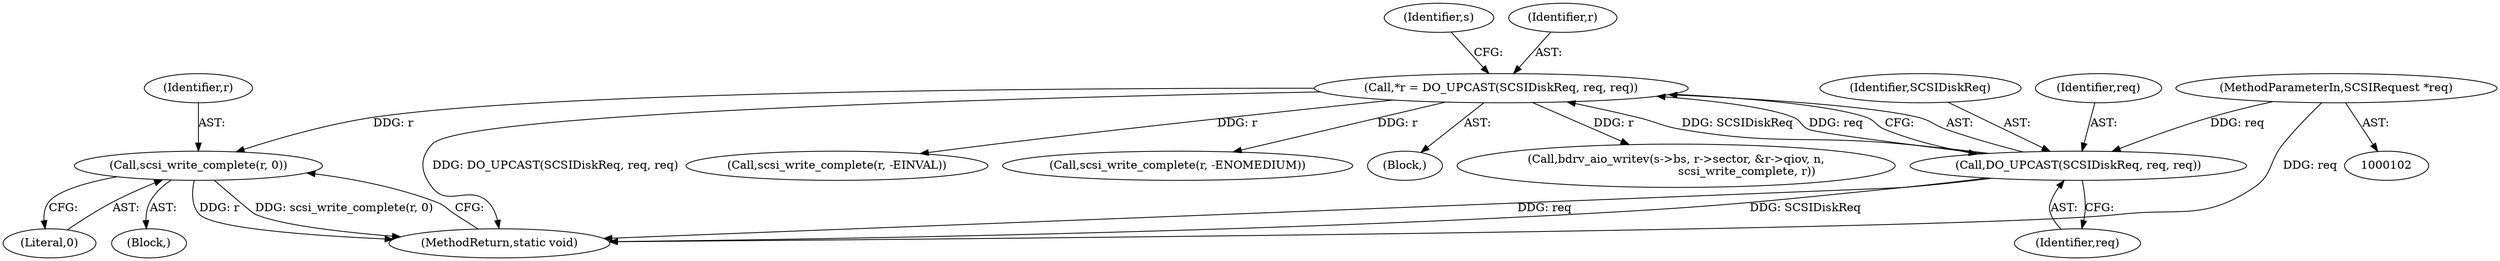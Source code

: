 digraph "0_qemu_103b40f51e4012b3b0ad20f615562a1806d7f49a_2@API" {
"1000218" [label="(Call,scsi_write_complete(r, 0))"];
"1000106" [label="(Call,*r = DO_UPCAST(SCSIDiskReq, req, req))"];
"1000108" [label="(Call,DO_UPCAST(SCSIDiskReq, req, req))"];
"1000103" [label="(MethodParameterIn,SCSIRequest *req)"];
"1000109" [label="(Identifier,SCSIDiskReq)"];
"1000108" [label="(Call,DO_UPCAST(SCSIDiskReq, req, req))"];
"1000114" [label="(Identifier,s)"];
"1000111" [label="(Identifier,req)"];
"1000145" [label="(Call,scsi_write_complete(r, -EINVAL))"];
"1000167" [label="(Call,scsi_write_complete(r, -ENOMEDIUM))"];
"1000104" [label="(Block,)"];
"1000106" [label="(Call,*r = DO_UPCAST(SCSIDiskReq, req, req))"];
"1000218" [label="(Call,scsi_write_complete(r, 0))"];
"1000110" [label="(Identifier,req)"];
"1000103" [label="(MethodParameterIn,SCSIRequest *req)"];
"1000221" [label="(MethodReturn,static void)"];
"1000189" [label="(Call,bdrv_aio_writev(s->bs, r->sector, &r->qiov, n,\n                                       scsi_write_complete, r))"];
"1000219" [label="(Identifier,r)"];
"1000220" [label="(Literal,0)"];
"1000107" [label="(Identifier,r)"];
"1000217" [label="(Block,)"];
"1000218" -> "1000217"  [label="AST: "];
"1000218" -> "1000220"  [label="CFG: "];
"1000219" -> "1000218"  [label="AST: "];
"1000220" -> "1000218"  [label="AST: "];
"1000221" -> "1000218"  [label="CFG: "];
"1000218" -> "1000221"  [label="DDG: r"];
"1000218" -> "1000221"  [label="DDG: scsi_write_complete(r, 0)"];
"1000106" -> "1000218"  [label="DDG: r"];
"1000106" -> "1000104"  [label="AST: "];
"1000106" -> "1000108"  [label="CFG: "];
"1000107" -> "1000106"  [label="AST: "];
"1000108" -> "1000106"  [label="AST: "];
"1000114" -> "1000106"  [label="CFG: "];
"1000106" -> "1000221"  [label="DDG: DO_UPCAST(SCSIDiskReq, req, req)"];
"1000108" -> "1000106"  [label="DDG: SCSIDiskReq"];
"1000108" -> "1000106"  [label="DDG: req"];
"1000106" -> "1000145"  [label="DDG: r"];
"1000106" -> "1000167"  [label="DDG: r"];
"1000106" -> "1000189"  [label="DDG: r"];
"1000108" -> "1000111"  [label="CFG: "];
"1000109" -> "1000108"  [label="AST: "];
"1000110" -> "1000108"  [label="AST: "];
"1000111" -> "1000108"  [label="AST: "];
"1000108" -> "1000221"  [label="DDG: req"];
"1000108" -> "1000221"  [label="DDG: SCSIDiskReq"];
"1000103" -> "1000108"  [label="DDG: req"];
"1000103" -> "1000102"  [label="AST: "];
"1000103" -> "1000221"  [label="DDG: req"];
}
